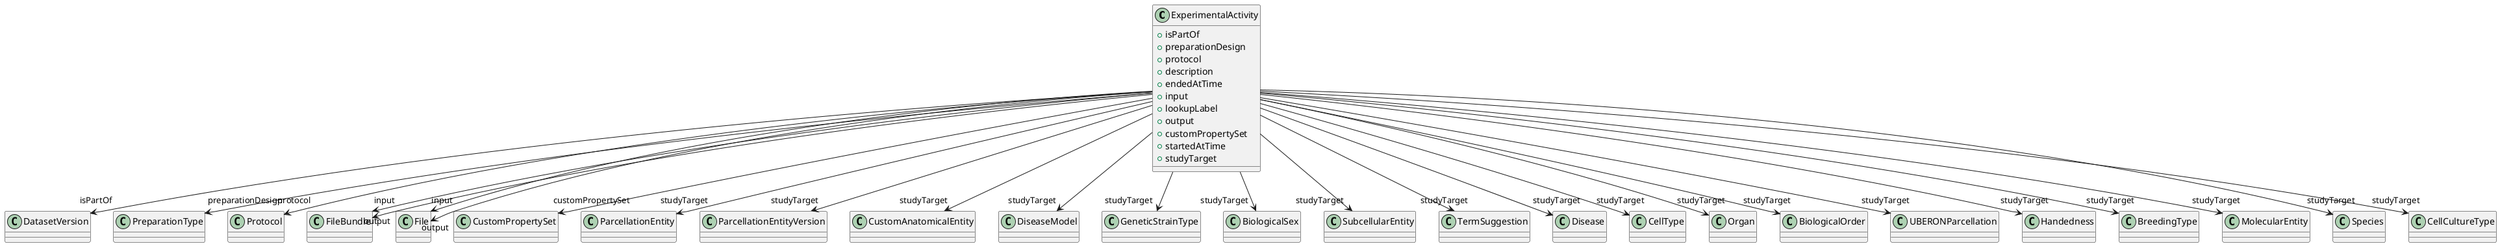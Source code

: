 @startuml
class ExperimentalActivity {
+isPartOf
+preparationDesign
+protocol
+description
+endedAtTime
+input
+lookupLabel
+output
+customPropertySet
+startedAtTime
+studyTarget

}
ExperimentalActivity -d-> "isPartOf" DatasetVersion
ExperimentalActivity -d-> "preparationDesign" PreparationType
ExperimentalActivity -d-> "protocol" Protocol
ExperimentalActivity -d-> "input" FileBundle
ExperimentalActivity -d-> "input" File
ExperimentalActivity -d-> "output" FileBundle
ExperimentalActivity -d-> "output" File
ExperimentalActivity -d-> "customPropertySet" CustomPropertySet
ExperimentalActivity -d-> "studyTarget" ParcellationEntity
ExperimentalActivity -d-> "studyTarget" ParcellationEntityVersion
ExperimentalActivity -d-> "studyTarget" CustomAnatomicalEntity
ExperimentalActivity -d-> "studyTarget" DiseaseModel
ExperimentalActivity -d-> "studyTarget" GeneticStrainType
ExperimentalActivity -d-> "studyTarget" BiologicalSex
ExperimentalActivity -d-> "studyTarget" SubcellularEntity
ExperimentalActivity -d-> "studyTarget" TermSuggestion
ExperimentalActivity -d-> "studyTarget" Disease
ExperimentalActivity -d-> "studyTarget" CellType
ExperimentalActivity -d-> "studyTarget" Organ
ExperimentalActivity -d-> "studyTarget" BiologicalOrder
ExperimentalActivity -d-> "studyTarget" UBERONParcellation
ExperimentalActivity -d-> "studyTarget" Handedness
ExperimentalActivity -d-> "studyTarget" BreedingType
ExperimentalActivity -d-> "studyTarget" MolecularEntity
ExperimentalActivity -d-> "studyTarget" Species
ExperimentalActivity -d-> "studyTarget" CellCultureType

@enduml